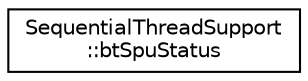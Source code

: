 digraph "Graphical Class Hierarchy"
{
  edge [fontname="Helvetica",fontsize="10",labelfontname="Helvetica",labelfontsize="10"];
  node [fontname="Helvetica",fontsize="10",shape=record];
  rankdir="LR";
  Node1 [label="SequentialThreadSupport\l::btSpuStatus",height=0.2,width=0.4,color="black", fillcolor="white", style="filled",URL="$struct_sequential_thread_support_1_1bt_spu_status.html"];
}

